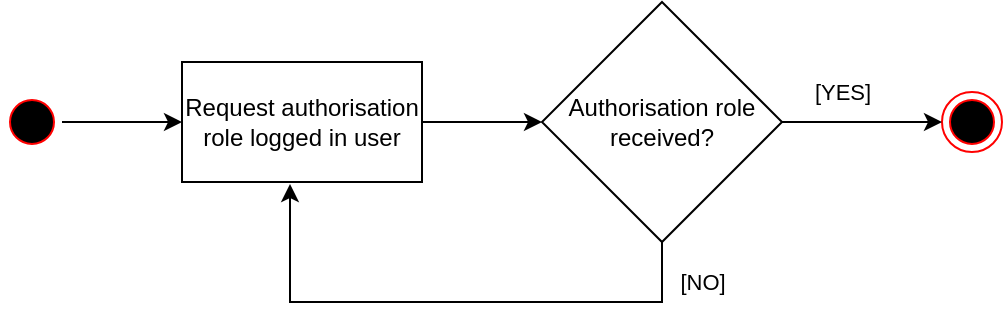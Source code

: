 <mxfile version="15.7.3" type="device"><diagram id="TEx3UZvfeen1V4EnL_ds" name="Pagina-1"><mxGraphModel dx="1102" dy="875" grid="1" gridSize="10" guides="1" tooltips="1" connect="1" arrows="1" fold="1" page="1" pageScale="1" pageWidth="2336" pageHeight="1654" math="0" shadow="0"><root><mxCell id="0"/><mxCell id="1" parent="0"/><mxCell id="3gU2gBubWAYzH-jrsIxw-2" value="" style="edgeStyle=orthogonalEdgeStyle;rounded=0;orthogonalLoop=1;jettySize=auto;html=1;" edge="1" parent="1" source="89FKyo4nO2U7r55Wx7xn-2" target="89FKyo4nO2U7r55Wx7xn-9"><mxGeometry relative="1" as="geometry"/></mxCell><mxCell id="89FKyo4nO2U7r55Wx7xn-2" value="" style="ellipse;html=1;shape=startState;fillColor=#000000;strokeColor=#ff0000;" parent="1" vertex="1"><mxGeometry x="70" y="125" width="30" height="30" as="geometry"/></mxCell><mxCell id="89FKyo4nO2U7r55Wx7xn-3" value="" style="ellipse;html=1;shape=endState;fillColor=#000000;strokeColor=#ff0000;" parent="1" vertex="1"><mxGeometry x="540" y="125" width="30" height="30" as="geometry"/></mxCell><mxCell id="89FKyo4nO2U7r55Wx7xn-4" value="Authorisation role&lt;br&gt;received?" style="rhombus;whiteSpace=wrap;html=1;" parent="1" vertex="1"><mxGeometry x="340" y="80" width="120" height="120" as="geometry"/></mxCell><mxCell id="89FKyo4nO2U7r55Wx7xn-5" value="" style="endArrow=classic;html=1;rounded=0;exitX=1;exitY=0.5;exitDx=0;exitDy=0;" parent="1" source="89FKyo4nO2U7r55Wx7xn-4" edge="1"><mxGeometry relative="1" as="geometry"><mxPoint x="530" y="265" as="sourcePoint"/><mxPoint x="540" y="140" as="targetPoint"/></mxGeometry></mxCell><mxCell id="89FKyo4nO2U7r55Wx7xn-6" value="[YES]" style="edgeLabel;resizable=0;html=1;align=center;verticalAlign=middle;" parent="89FKyo4nO2U7r55Wx7xn-5" connectable="0" vertex="1"><mxGeometry relative="1" as="geometry"><mxPoint x="-10" y="-15" as="offset"/></mxGeometry></mxCell><mxCell id="3gU2gBubWAYzH-jrsIxw-1" value="" style="edgeStyle=orthogonalEdgeStyle;rounded=0;orthogonalLoop=1;jettySize=auto;html=1;" edge="1" parent="1" source="89FKyo4nO2U7r55Wx7xn-9" target="89FKyo4nO2U7r55Wx7xn-4"><mxGeometry relative="1" as="geometry"/></mxCell><mxCell id="89FKyo4nO2U7r55Wx7xn-9" value="Request authorisation role logged in user" style="rounded=0;whiteSpace=wrap;html=1;" parent="1" vertex="1"><mxGeometry x="160" y="110" width="120" height="60" as="geometry"/></mxCell><mxCell id="89FKyo4nO2U7r55Wx7xn-14" value="" style="endArrow=classic;html=1;rounded=0;exitX=0.5;exitY=1;exitDx=0;exitDy=0;entryX=0.45;entryY=1.017;entryDx=0;entryDy=0;entryPerimeter=0;" parent="1" source="89FKyo4nO2U7r55Wx7xn-4" edge="1" target="89FKyo4nO2U7r55Wx7xn-9"><mxGeometry relative="1" as="geometry"><mxPoint x="390" y="260" as="sourcePoint"/><mxPoint x="400" y="260" as="targetPoint"/><Array as="points"><mxPoint x="400" y="230"/><mxPoint x="214" y="230"/></Array></mxGeometry></mxCell><mxCell id="89FKyo4nO2U7r55Wx7xn-15" value="[NO]" style="edgeLabel;resizable=0;html=1;align=center;verticalAlign=middle;" parent="89FKyo4nO2U7r55Wx7xn-14" connectable="0" vertex="1"><mxGeometry relative="1" as="geometry"><mxPoint x="127" y="-10" as="offset"/></mxGeometry></mxCell></root></mxGraphModel></diagram></mxfile>